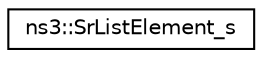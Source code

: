 digraph "Graphical Class Hierarchy"
{
 // LATEX_PDF_SIZE
  edge [fontname="Helvetica",fontsize="10",labelfontname="Helvetica",labelfontsize="10"];
  node [fontname="Helvetica",fontsize="10",shape=record];
  rankdir="LR";
  Node0 [label="ns3::SrListElement_s",height=0.2,width=0.4,color="black", fillcolor="white", style="filled",URL="$structns3_1_1_sr_list_element__s.html",tooltip="See section 4.3.13 srListElement."];
}
